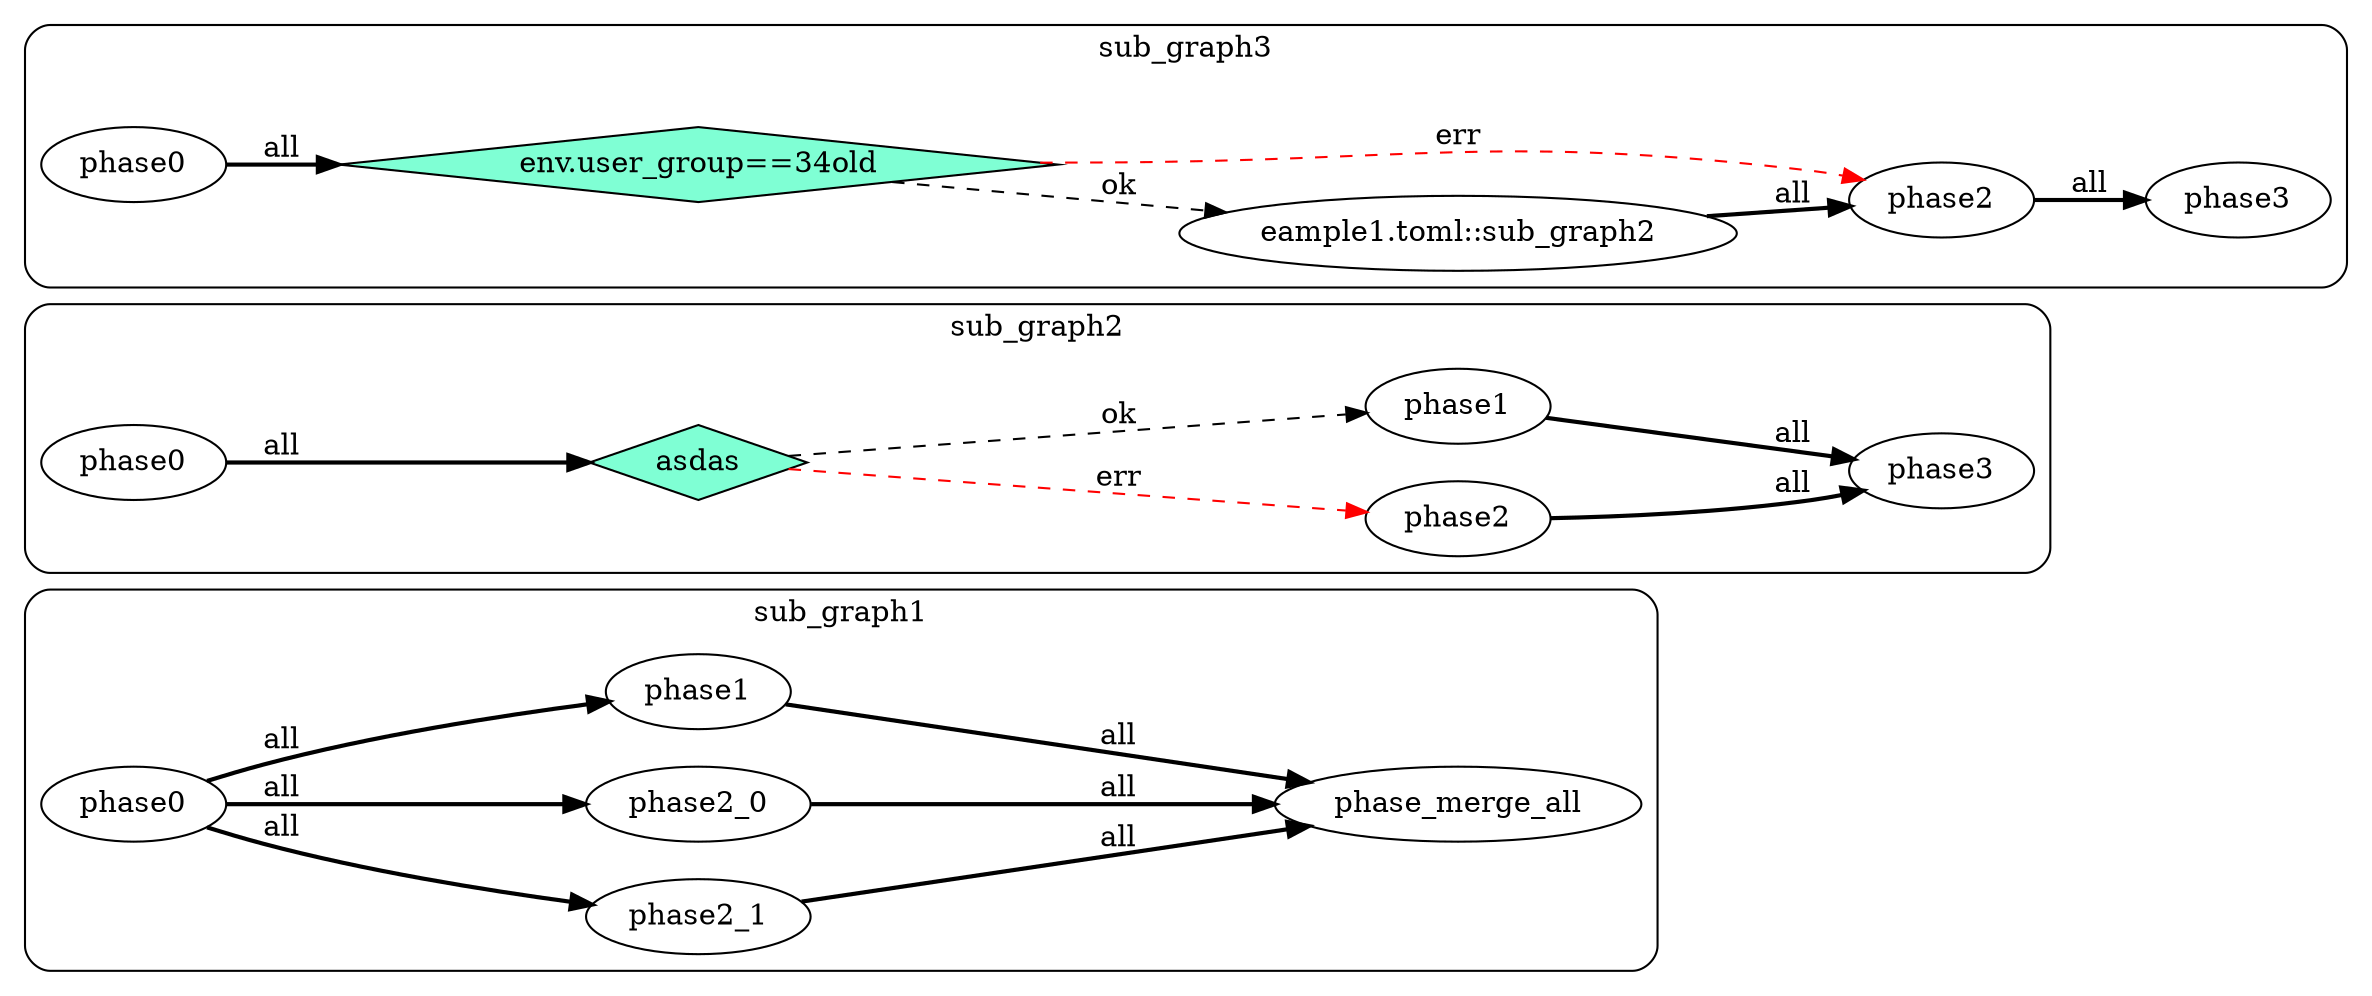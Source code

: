 digraph G {
    rankdir=LR;
  subgraph cluster_sub_graph1{
    style = rounded;
    label = "sub_graph1";
    sub_graph1_phase2_1 [label="phase2_1"];
    sub_graph1_phase2_0 [label="phase2_0"];
    sub_graph1_phase_merge_all [label="phase_merge_all"];
    sub_graph1_phase0 [label="phase0"];
    sub_graph1_phase1 [label="phase1"];
    sub_graph1_phase0 -> sub_graph1_phase2_1 [style=bold label="all"];
    sub_graph1_phase0 -> sub_graph1_phase2_0 [style=bold label="all"];
    sub_graph1_phase2_1 -> sub_graph1_phase_merge_all [style=bold label="all"];
    sub_graph1_phase1 -> sub_graph1_phase_merge_all [style=bold label="all"];
    sub_graph1_phase2_0 -> sub_graph1_phase_merge_all [style=bold label="all"];
    sub_graph1_phase0 -> sub_graph1_phase1 [style=bold label="all"];
};
  subgraph cluster_sub_graph2{
    style = rounded;
    label = "sub_graph2";
    sub_graph2_phase0 [label="phase0"];
    sub_graph2_phase3 [label="phase3"];
    sub_graph2_phase2 [label="phase2"];
    sub_graph2_phase1 [label="phase1"];
    sub_graph2_test_34old [label="asdas" shape=diamond color=black fillcolor=aquamarine style=filled];
    sub_graph2_phase2 -> sub_graph2_phase3 [style=bold label="all"];
    sub_graph2_phase1 -> sub_graph2_phase3 [style=bold label="all"];
    sub_graph2_test_34old -> sub_graph2_phase2 [style=dashed color=red label="err"];
    sub_graph2_test_34old -> sub_graph2_phase1 [style=dashed label="ok"];
    sub_graph2_phase0 -> sub_graph2_test_34old [style=bold label="all"];
};
  subgraph cluster_sub_graph3{
    style = rounded;
    label = "sub_graph3";
    sub_graph3_sub_graph2 [label="eample1.toml::sub_graph2"];
    sub_graph3_phase0 [label="phase0"];
    sub_graph3_phase3 [label="phase3"];
    sub_graph3_phase2 [label="phase2"];
    sub_graph3_test_34old [label="env.user_group==34old" shape=diamond color=black fillcolor=aquamarine style=filled];
    sub_graph3_test_34old -> sub_graph3_sub_graph2 [style=dashed label="ok"];
    sub_graph3_phase2 -> sub_graph3_phase3 [style=bold label="all"];
    sub_graph3_sub_graph2 -> sub_graph3_phase2 [style=bold label="all"];
    sub_graph3_test_34old -> sub_graph3_phase2 [style=dashed color=red label="err"];
    sub_graph3_phase0 -> sub_graph3_test_34old [style=bold label="all"];
};
}
